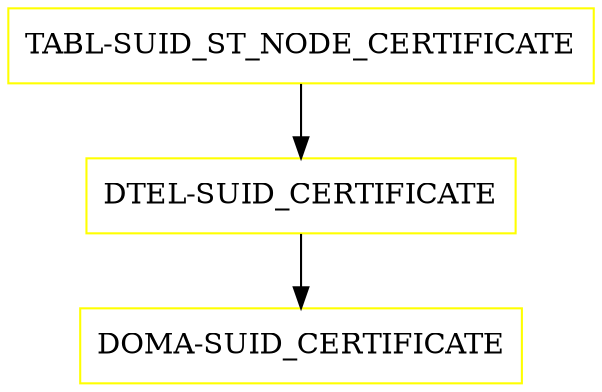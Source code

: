 digraph G {
  "TABL-SUID_ST_NODE_CERTIFICATE" [shape=box,color=yellow];
  "DTEL-SUID_CERTIFICATE" [shape=box,color=yellow,URL="./DTEL_SUID_CERTIFICATE.html"];
  "DOMA-SUID_CERTIFICATE" [shape=box,color=yellow,URL="./DOMA_SUID_CERTIFICATE.html"];
  "TABL-SUID_ST_NODE_CERTIFICATE" -> "DTEL-SUID_CERTIFICATE";
  "DTEL-SUID_CERTIFICATE" -> "DOMA-SUID_CERTIFICATE";
}
